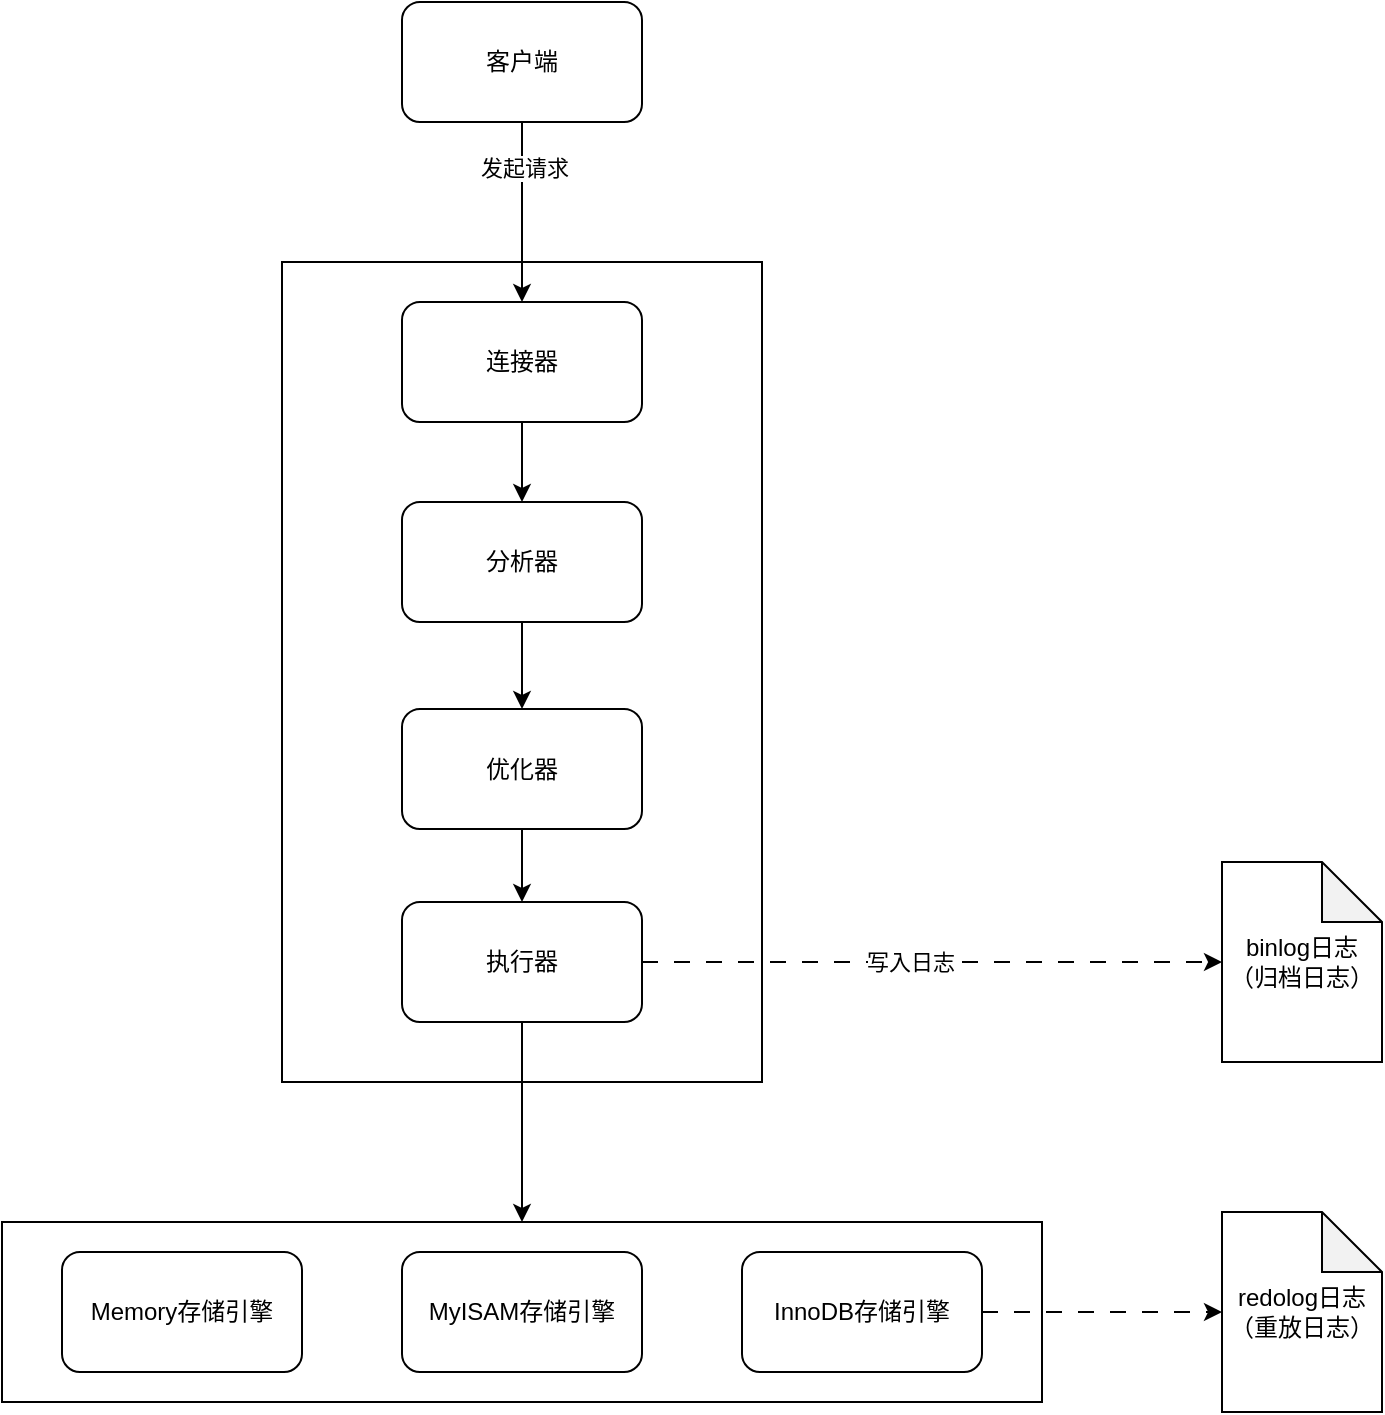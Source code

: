 <mxfile version="28.1.0">
  <diagram name="第 1 页" id="qCVPnTIld-MLVGK2cVHi">
    <mxGraphModel dx="994" dy="561" grid="1" gridSize="10" guides="1" tooltips="1" connect="1" arrows="1" fold="1" page="1" pageScale="1" pageWidth="1169" pageHeight="827" math="0" shadow="0">
      <root>
        <mxCell id="0" />
        <mxCell id="1" parent="0" />
        <mxCell id="x1O2trK2bo9QjgoT-P59-8" value="" style="rounded=0;whiteSpace=wrap;html=1;" vertex="1" parent="1">
          <mxGeometry x="440" y="160" width="240" height="410" as="geometry" />
        </mxCell>
        <mxCell id="x1O2trK2bo9QjgoT-P59-4" style="edgeStyle=orthogonalEdgeStyle;rounded=0;orthogonalLoop=1;jettySize=auto;html=1;exitX=0.5;exitY=1;exitDx=0;exitDy=0;entryX=0.5;entryY=0;entryDx=0;entryDy=0;" edge="1" parent="1" source="x1O2trK2bo9QjgoT-P59-1" target="x1O2trK2bo9QjgoT-P59-3">
          <mxGeometry relative="1" as="geometry" />
        </mxCell>
        <mxCell id="x1O2trK2bo9QjgoT-P59-5" value="发起请求" style="edgeLabel;html=1;align=center;verticalAlign=middle;resizable=0;points=[];" vertex="1" connectable="0" parent="x1O2trK2bo9QjgoT-P59-4">
          <mxGeometry x="-0.489" y="1" relative="1" as="geometry">
            <mxPoint as="offset" />
          </mxGeometry>
        </mxCell>
        <mxCell id="x1O2trK2bo9QjgoT-P59-1" value="客户端" style="rounded=1;whiteSpace=wrap;html=1;" vertex="1" parent="1">
          <mxGeometry x="500" y="30" width="120" height="60" as="geometry" />
        </mxCell>
        <mxCell id="x1O2trK2bo9QjgoT-P59-10" style="edgeStyle=orthogonalEdgeStyle;rounded=0;orthogonalLoop=1;jettySize=auto;html=1;exitX=0.5;exitY=1;exitDx=0;exitDy=0;entryX=0.5;entryY=0;entryDx=0;entryDy=0;" edge="1" parent="1" source="x1O2trK2bo9QjgoT-P59-3" target="x1O2trK2bo9QjgoT-P59-6">
          <mxGeometry relative="1" as="geometry" />
        </mxCell>
        <mxCell id="x1O2trK2bo9QjgoT-P59-3" value="连接器" style="rounded=1;whiteSpace=wrap;html=1;" vertex="1" parent="1">
          <mxGeometry x="500" y="180" width="120" height="60" as="geometry" />
        </mxCell>
        <mxCell id="x1O2trK2bo9QjgoT-P59-11" style="edgeStyle=orthogonalEdgeStyle;rounded=0;orthogonalLoop=1;jettySize=auto;html=1;exitX=0.5;exitY=1;exitDx=0;exitDy=0;entryX=0.5;entryY=0;entryDx=0;entryDy=0;" edge="1" parent="1" source="x1O2trK2bo9QjgoT-P59-6" target="x1O2trK2bo9QjgoT-P59-7">
          <mxGeometry relative="1" as="geometry" />
        </mxCell>
        <mxCell id="x1O2trK2bo9QjgoT-P59-6" value="分析器&lt;span style=&quot;color: rgba(0, 0, 0, 0); font-family: monospace; font-size: 0px; text-align: start; text-wrap-mode: nowrap;&quot;&gt;%3CmxGraphModel%3E%3Croot%3E%3CmxCell%20id%3D%220%22%2F%3E%3CmxCell%20id%3D%221%22%20parent%3D%220%22%2F%3E%3CmxCell%20id%3D%222%22%20value%3D%22%E8%BF%9E%E6%8E%A5%E5%99%A8%22%20style%3D%22rounded%3D1%3BwhiteSpace%3Dwrap%3Bhtml%3D1%3B%22%20vertex%3D%221%22%20parent%3D%221%22%3E%3CmxGeometry%20x%3D%22500%22%20y%3D%22180%22%20width%3D%22120%22%20height%3D%2260%22%20as%3D%22geometry%22%2F%3E%3C%2FmxCell%3E%3C%2Froot%3E%3C%2FmxGraphModel%3E&lt;/span&gt;" style="rounded=1;whiteSpace=wrap;html=1;" vertex="1" parent="1">
          <mxGeometry x="500" y="280" width="120" height="60" as="geometry" />
        </mxCell>
        <mxCell id="x1O2trK2bo9QjgoT-P59-12" style="edgeStyle=orthogonalEdgeStyle;rounded=0;orthogonalLoop=1;jettySize=auto;html=1;exitX=0.5;exitY=1;exitDx=0;exitDy=0;" edge="1" parent="1" source="x1O2trK2bo9QjgoT-P59-7" target="x1O2trK2bo9QjgoT-P59-9">
          <mxGeometry relative="1" as="geometry" />
        </mxCell>
        <mxCell id="x1O2trK2bo9QjgoT-P59-7" value="优化器&lt;span style=&quot;color: rgba(0, 0, 0, 0); font-family: monospace; font-size: 0px; text-align: start; text-wrap-mode: nowrap;&quot;&gt;%3CmxGraphModel%3E%3Croot%3E%3CmxCell%20id%3D%220%22%2F%3E%3CmxCell%20id%3D%221%22%20parent%3D%220%22%2F%3E%3CmxCell%20id%3D%222%22%20value%3D%22%E8%BF%9E%E6%8E%A5%E5%99%A8%22%20style%3D%22rounded%3D1%3BwhiteSpace%3Dwrap%3Bhtml%3D1%3B%22%20vertex%3D%221%22%20parent%3D%221%22%3E%3CmxGeometry%20x%3D%22500%22%20y%3D%22180%22%20width%3D%22120%22%20height%3D%2260%22%20as%3D%22geometry%22%2F%3E%3C%2FmxCell%3E%3C%2Froot%3E%3C%2FmxGraphModel%3E&lt;/span&gt;" style="rounded=1;whiteSpace=wrap;html=1;" vertex="1" parent="1">
          <mxGeometry x="500" y="383.5" width="120" height="60" as="geometry" />
        </mxCell>
        <mxCell id="x1O2trK2bo9QjgoT-P59-20" style="edgeStyle=orthogonalEdgeStyle;rounded=0;orthogonalLoop=1;jettySize=auto;html=1;exitX=0.5;exitY=1;exitDx=0;exitDy=0;entryX=0.5;entryY=0;entryDx=0;entryDy=0;" edge="1" parent="1" source="x1O2trK2bo9QjgoT-P59-9" target="x1O2trK2bo9QjgoT-P59-16">
          <mxGeometry relative="1" as="geometry" />
        </mxCell>
        <mxCell id="x1O2trK2bo9QjgoT-P59-9" value="执行器&lt;span style=&quot;color: rgba(0, 0, 0, 0); font-family: monospace; font-size: 0px; text-align: start; text-wrap-mode: nowrap;&quot;&gt;%3CmxGraphModel%3E%3Croot%3E%3CmxCell%20id%3D%220%22%2F%3E%3CmxCell%20id%3D%221%22%20parent%3D%220%22%2F%3E%3CmxCell%20id%3D%222%22%20value%3D%22%E8%BF%9E%E6%8E%A5%E5%99%A8%22%20style%3D%22rounded%3D1%3BwhiteSpace%3Dwrap%3Bhtml%3D1%3B%22%20vertex%3D%221%22%20parent%3D%221%22%3E%3CmxGeometry%20x%3D%22500%22%20y%3D%22180%22%20width%3D%22120%22%20height%3D%2260%22%20as%3D%22geometry%22%2F%3E%3C%2FmxCell%3E%3C%2Froot%3E%3C%2FmxGraphModel%3E&lt;/span&gt;" style="rounded=1;whiteSpace=wrap;html=1;" vertex="1" parent="1">
          <mxGeometry x="500" y="480" width="120" height="60" as="geometry" />
        </mxCell>
        <mxCell id="x1O2trK2bo9QjgoT-P59-16" value="" style="rounded=0;whiteSpace=wrap;html=1;" vertex="1" parent="1">
          <mxGeometry x="300" y="640" width="520" height="90" as="geometry" />
        </mxCell>
        <mxCell id="x1O2trK2bo9QjgoT-P59-26" style="edgeStyle=orthogonalEdgeStyle;rounded=0;orthogonalLoop=1;jettySize=auto;html=1;exitX=1;exitY=0.5;exitDx=0;exitDy=0;dashed=1;dashPattern=8 8;" edge="1" parent="1" source="x1O2trK2bo9QjgoT-P59-17" target="x1O2trK2bo9QjgoT-P59-24">
          <mxGeometry relative="1" as="geometry" />
        </mxCell>
        <mxCell id="x1O2trK2bo9QjgoT-P59-17" value="InnoDB存储引擎" style="rounded=1;whiteSpace=wrap;html=1;" vertex="1" parent="1">
          <mxGeometry x="670" y="655" width="120" height="60" as="geometry" />
        </mxCell>
        <mxCell id="x1O2trK2bo9QjgoT-P59-18" value="MyISAM存储引擎" style="rounded=1;whiteSpace=wrap;html=1;" vertex="1" parent="1">
          <mxGeometry x="500" y="655" width="120" height="60" as="geometry" />
        </mxCell>
        <mxCell id="x1O2trK2bo9QjgoT-P59-19" value="Memory存储引擎" style="rounded=1;whiteSpace=wrap;html=1;" vertex="1" parent="1">
          <mxGeometry x="330" y="655" width="120" height="60" as="geometry" />
        </mxCell>
        <mxCell id="x1O2trK2bo9QjgoT-P59-21" value="binlog日志&lt;div&gt;（归档日志）&lt;/div&gt;" style="shape=note;whiteSpace=wrap;html=1;backgroundOutline=1;darkOpacity=0.05;" vertex="1" parent="1">
          <mxGeometry x="910" y="460" width="80" height="100" as="geometry" />
        </mxCell>
        <mxCell id="x1O2trK2bo9QjgoT-P59-22" style="edgeStyle=orthogonalEdgeStyle;rounded=0;orthogonalLoop=1;jettySize=auto;html=1;exitX=1;exitY=0.5;exitDx=0;exitDy=0;entryX=0;entryY=0.5;entryDx=0;entryDy=0;entryPerimeter=0;dashed=1;dashPattern=8 8;" edge="1" parent="1" source="x1O2trK2bo9QjgoT-P59-9" target="x1O2trK2bo9QjgoT-P59-21">
          <mxGeometry relative="1" as="geometry" />
        </mxCell>
        <mxCell id="x1O2trK2bo9QjgoT-P59-23" value="写入日志" style="edgeLabel;html=1;align=center;verticalAlign=middle;resizable=0;points=[];" vertex="1" connectable="0" parent="x1O2trK2bo9QjgoT-P59-22">
          <mxGeometry x="-0.076" relative="1" as="geometry">
            <mxPoint as="offset" />
          </mxGeometry>
        </mxCell>
        <mxCell id="x1O2trK2bo9QjgoT-P59-24" value="redolog日志&lt;div&gt;（重放日志）&lt;/div&gt;" style="shape=note;whiteSpace=wrap;html=1;backgroundOutline=1;darkOpacity=0.05;" vertex="1" parent="1">
          <mxGeometry x="910" y="635" width="80" height="100" as="geometry" />
        </mxCell>
      </root>
    </mxGraphModel>
  </diagram>
</mxfile>
